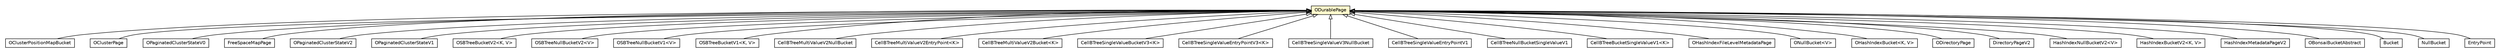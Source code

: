 #!/usr/local/bin/dot
#
# Class diagram 
# Generated by UMLGraph version R5_6-24-gf6e263 (http://www.umlgraph.org/)
#

digraph G {
	edge [fontname="Helvetica",fontsize=10,labelfontname="Helvetica",labelfontsize=10];
	node [fontname="Helvetica",fontsize=10,shape=plaintext];
	nodesep=0.25;
	ranksep=0.5;
	// com.orientechnologies.orient.core.storage.cluster.OClusterPositionMapBucket
	c3192044 [label=<<table title="com.orientechnologies.orient.core.storage.cluster.OClusterPositionMapBucket" border="0" cellborder="1" cellspacing="0" cellpadding="2" port="p" href="../../../../cluster/OClusterPositionMapBucket.html">
		<tr><td><table border="0" cellspacing="0" cellpadding="1">
<tr><td align="center" balign="center"> OClusterPositionMapBucket </td></tr>
		</table></td></tr>
		</table>>, URL="../../../../cluster/OClusterPositionMapBucket.html", fontname="Helvetica", fontcolor="black", fontsize=10.0];
	// com.orientechnologies.orient.core.storage.cluster.OClusterPage
	c3192048 [label=<<table title="com.orientechnologies.orient.core.storage.cluster.OClusterPage" border="0" cellborder="1" cellspacing="0" cellpadding="2" port="p" href="../../../../cluster/OClusterPage.html">
		<tr><td><table border="0" cellspacing="0" cellpadding="1">
<tr><td align="center" balign="center"> OClusterPage </td></tr>
		</table></td></tr>
		</table>>, URL="../../../../cluster/OClusterPage.html", fontname="Helvetica", fontcolor="black", fontsize=10.0];
	// com.orientechnologies.orient.core.storage.cluster.v0.OPaginatedClusterStateV0
	c3192052 [label=<<table title="com.orientechnologies.orient.core.storage.cluster.v0.OPaginatedClusterStateV0" border="0" cellborder="1" cellspacing="0" cellpadding="2" port="p" href="../../../../cluster/v0/OPaginatedClusterStateV0.html">
		<tr><td><table border="0" cellspacing="0" cellpadding="1">
<tr><td align="center" balign="center"> OPaginatedClusterStateV0 </td></tr>
		</table></td></tr>
		</table>>, URL="../../../../cluster/v0/OPaginatedClusterStateV0.html", fontname="Helvetica", fontcolor="black", fontsize=10.0];
	// com.orientechnologies.orient.core.storage.cluster.v2.FreeSpaceMapPage
	c3192055 [label=<<table title="com.orientechnologies.orient.core.storage.cluster.v2.FreeSpaceMapPage" border="0" cellborder="1" cellspacing="0" cellpadding="2" port="p" href="../../../../cluster/v2/FreeSpaceMapPage.html">
		<tr><td><table border="0" cellspacing="0" cellpadding="1">
<tr><td align="center" balign="center"> FreeSpaceMapPage </td></tr>
		</table></td></tr>
		</table>>, URL="../../../../cluster/v2/FreeSpaceMapPage.html", fontname="Helvetica", fontcolor="black", fontsize=10.0];
	// com.orientechnologies.orient.core.storage.cluster.v2.OPaginatedClusterStateV2
	c3192057 [label=<<table title="com.orientechnologies.orient.core.storage.cluster.v2.OPaginatedClusterStateV2" border="0" cellborder="1" cellspacing="0" cellpadding="2" port="p" href="../../../../cluster/v2/OPaginatedClusterStateV2.html">
		<tr><td><table border="0" cellspacing="0" cellpadding="1">
<tr><td align="center" balign="center"> OPaginatedClusterStateV2 </td></tr>
		</table></td></tr>
		</table>>, URL="../../../../cluster/v2/OPaginatedClusterStateV2.html", fontname="Helvetica", fontcolor="black", fontsize=10.0];
	// com.orientechnologies.orient.core.storage.cluster.v1.OPaginatedClusterStateV1
	c3192061 [label=<<table title="com.orientechnologies.orient.core.storage.cluster.v1.OPaginatedClusterStateV1" border="0" cellborder="1" cellspacing="0" cellpadding="2" port="p" href="../../../../cluster/v1/OPaginatedClusterStateV1.html">
		<tr><td><table border="0" cellspacing="0" cellpadding="1">
<tr><td align="center" balign="center"> OPaginatedClusterStateV1 </td></tr>
		</table></td></tr>
		</table>>, URL="../../../../cluster/v1/OPaginatedClusterStateV1.html", fontname="Helvetica", fontcolor="black", fontsize=10.0];
	// com.orientechnologies.orient.core.storage.impl.local.paginated.base.ODurablePage
	c3192164 [label=<<table title="com.orientechnologies.orient.core.storage.impl.local.paginated.base.ODurablePage" border="0" cellborder="1" cellspacing="0" cellpadding="2" port="p" bgcolor="lemonChiffon" href="./ODurablePage.html">
		<tr><td><table border="0" cellspacing="0" cellpadding="1">
<tr><td align="center" balign="center"> ODurablePage </td></tr>
		</table></td></tr>
		</table>>, URL="./ODurablePage.html", fontname="Helvetica", fontcolor="black", fontsize=10.0];
	// com.orientechnologies.orient.core.storage.index.sbtree.local.v2.OSBTreeBucketV2<K, V>
	c3192216 [label=<<table title="com.orientechnologies.orient.core.storage.index.sbtree.local.v2.OSBTreeBucketV2" border="0" cellborder="1" cellspacing="0" cellpadding="2" port="p" href="../../../../index/sbtree/local/v2/OSBTreeBucketV2.html">
		<tr><td><table border="0" cellspacing="0" cellpadding="1">
<tr><td align="center" balign="center"> OSBTreeBucketV2&lt;K, V&gt; </td></tr>
		</table></td></tr>
		</table>>, URL="../../../../index/sbtree/local/v2/OSBTreeBucketV2.html", fontname="Helvetica", fontcolor="black", fontsize=10.0];
	// com.orientechnologies.orient.core.storage.index.sbtree.local.v2.OSBTreeNullBucketV2<V>
	c3192220 [label=<<table title="com.orientechnologies.orient.core.storage.index.sbtree.local.v2.OSBTreeNullBucketV2" border="0" cellborder="1" cellspacing="0" cellpadding="2" port="p" href="../../../../index/sbtree/local/v2/OSBTreeNullBucketV2.html">
		<tr><td><table border="0" cellspacing="0" cellpadding="1">
<tr><td align="center" balign="center"> OSBTreeNullBucketV2&lt;V&gt; </td></tr>
		</table></td></tr>
		</table>>, URL="../../../../index/sbtree/local/v2/OSBTreeNullBucketV2.html", fontname="Helvetica", fontcolor="black", fontsize=10.0];
	// com.orientechnologies.orient.core.storage.index.sbtree.local.v1.OSBTreeNullBucketV1<V>
	c3192221 [label=<<table title="com.orientechnologies.orient.core.storage.index.sbtree.local.v1.OSBTreeNullBucketV1" border="0" cellborder="1" cellspacing="0" cellpadding="2" port="p" href="../../../../index/sbtree/local/v1/OSBTreeNullBucketV1.html">
		<tr><td><table border="0" cellspacing="0" cellpadding="1">
<tr><td align="center" balign="center"> OSBTreeNullBucketV1&lt;V&gt; </td></tr>
		</table></td></tr>
		</table>>, URL="../../../../index/sbtree/local/v1/OSBTreeNullBucketV1.html", fontname="Helvetica", fontcolor="black", fontsize=10.0];
	// com.orientechnologies.orient.core.storage.index.sbtree.local.v1.OSBTreeBucketV1<K, V>
	c3192222 [label=<<table title="com.orientechnologies.orient.core.storage.index.sbtree.local.v1.OSBTreeBucketV1" border="0" cellborder="1" cellspacing="0" cellpadding="2" port="p" href="../../../../index/sbtree/local/v1/OSBTreeBucketV1.html">
		<tr><td><table border="0" cellspacing="0" cellpadding="1">
<tr><td align="center" balign="center"> OSBTreeBucketV1&lt;K, V&gt; </td></tr>
		</table></td></tr>
		</table>>, URL="../../../../index/sbtree/local/v1/OSBTreeBucketV1.html", fontname="Helvetica", fontcolor="black", fontsize=10.0];
	// com.orientechnologies.orient.core.storage.index.sbtree.multivalue.v2.CellBTreeMultiValueV2NullBucket
	c3192232 [label=<<table title="com.orientechnologies.orient.core.storage.index.sbtree.multivalue.v2.CellBTreeMultiValueV2NullBucket" border="0" cellborder="1" cellspacing="0" cellpadding="2" port="p" href="../../../../index/sbtree/multivalue/v2/CellBTreeMultiValueV2NullBucket.html">
		<tr><td><table border="0" cellspacing="0" cellpadding="1">
<tr><td align="center" balign="center"> CellBTreeMultiValueV2NullBucket </td></tr>
		</table></td></tr>
		</table>>, URL="../../../../index/sbtree/multivalue/v2/CellBTreeMultiValueV2NullBucket.html", fontname="Helvetica", fontcolor="black", fontsize=10.0];
	// com.orientechnologies.orient.core.storage.index.sbtree.multivalue.v2.CellBTreeMultiValueV2EntryPoint<K>
	c3192234 [label=<<table title="com.orientechnologies.orient.core.storage.index.sbtree.multivalue.v2.CellBTreeMultiValueV2EntryPoint" border="0" cellborder="1" cellspacing="0" cellpadding="2" port="p" href="../../../../index/sbtree/multivalue/v2/CellBTreeMultiValueV2EntryPoint.html">
		<tr><td><table border="0" cellspacing="0" cellpadding="1">
<tr><td align="center" balign="center"> CellBTreeMultiValueV2EntryPoint&lt;K&gt; </td></tr>
		</table></td></tr>
		</table>>, URL="../../../../index/sbtree/multivalue/v2/CellBTreeMultiValueV2EntryPoint.html", fontname="Helvetica", fontcolor="black", fontsize=10.0];
	// com.orientechnologies.orient.core.storage.index.sbtree.multivalue.v2.CellBTreeMultiValueV2Bucket<K>
	c3192236 [label=<<table title="com.orientechnologies.orient.core.storage.index.sbtree.multivalue.v2.CellBTreeMultiValueV2Bucket" border="0" cellborder="1" cellspacing="0" cellpadding="2" port="p" href="../../../../index/sbtree/multivalue/v2/CellBTreeMultiValueV2Bucket.html">
		<tr><td><table border="0" cellspacing="0" cellpadding="1">
<tr><td align="center" balign="center"> CellBTreeMultiValueV2Bucket&lt;K&gt; </td></tr>
		</table></td></tr>
		</table>>, URL="../../../../index/sbtree/multivalue/v2/CellBTreeMultiValueV2Bucket.html", fontname="Helvetica", fontcolor="black", fontsize=10.0];
	// com.orientechnologies.orient.core.storage.index.sbtree.singlevalue.v3.CellBTreeSingleValueBucketV3<K>
	c3192242 [label=<<table title="com.orientechnologies.orient.core.storage.index.sbtree.singlevalue.v3.CellBTreeSingleValueBucketV3" border="0" cellborder="1" cellspacing="0" cellpadding="2" port="p" href="../../../../index/sbtree/singlevalue/v3/CellBTreeSingleValueBucketV3.html">
		<tr><td><table border="0" cellspacing="0" cellpadding="1">
<tr><td align="center" balign="center"> CellBTreeSingleValueBucketV3&lt;K&gt; </td></tr>
		</table></td></tr>
		</table>>, URL="../../../../index/sbtree/singlevalue/v3/CellBTreeSingleValueBucketV3.html", fontname="Helvetica", fontcolor="black", fontsize=10.0];
	// com.orientechnologies.orient.core.storage.index.sbtree.singlevalue.v3.CellBTreeSingleValueEntryPointV3<K>
	c3192245 [label=<<table title="com.orientechnologies.orient.core.storage.index.sbtree.singlevalue.v3.CellBTreeSingleValueEntryPointV3" border="0" cellborder="1" cellspacing="0" cellpadding="2" port="p" href="../../../../index/sbtree/singlevalue/v3/CellBTreeSingleValueEntryPointV3.html">
		<tr><td><table border="0" cellspacing="0" cellpadding="1">
<tr><td align="center" balign="center"> CellBTreeSingleValueEntryPointV3&lt;K&gt; </td></tr>
		</table></td></tr>
		</table>>, URL="../../../../index/sbtree/singlevalue/v3/CellBTreeSingleValueEntryPointV3.html", fontname="Helvetica", fontcolor="black", fontsize=10.0];
	// com.orientechnologies.orient.core.storage.index.sbtree.singlevalue.v3.CellBTreeSingleValueV3NullBucket
	c3192247 [label=<<table title="com.orientechnologies.orient.core.storage.index.sbtree.singlevalue.v3.CellBTreeSingleValueV3NullBucket" border="0" cellborder="1" cellspacing="0" cellpadding="2" port="p" href="../../../../index/sbtree/singlevalue/v3/CellBTreeSingleValueV3NullBucket.html">
		<tr><td><table border="0" cellspacing="0" cellpadding="1">
<tr><td align="center" balign="center"> CellBTreeSingleValueV3NullBucket </td></tr>
		</table></td></tr>
		</table>>, URL="../../../../index/sbtree/singlevalue/v3/CellBTreeSingleValueV3NullBucket.html", fontname="Helvetica", fontcolor="black", fontsize=10.0];
	// com.orientechnologies.orient.core.storage.index.sbtree.singlevalue.v1.CellBTreeSingleValueEntryPointV1
	c3192248 [label=<<table title="com.orientechnologies.orient.core.storage.index.sbtree.singlevalue.v1.CellBTreeSingleValueEntryPointV1" border="0" cellborder="1" cellspacing="0" cellpadding="2" port="p" href="../../../../index/sbtree/singlevalue/v1/CellBTreeSingleValueEntryPointV1.html">
		<tr><td><table border="0" cellspacing="0" cellpadding="1">
<tr><td align="center" balign="center"> CellBTreeSingleValueEntryPointV1 </td></tr>
		</table></td></tr>
		</table>>, URL="../../../../index/sbtree/singlevalue/v1/CellBTreeSingleValueEntryPointV1.html", fontname="Helvetica", fontcolor="black", fontsize=10.0];
	// com.orientechnologies.orient.core.storage.index.sbtree.singlevalue.v1.CellBTreeNullBucketSingleValueV1
	c3192249 [label=<<table title="com.orientechnologies.orient.core.storage.index.sbtree.singlevalue.v1.CellBTreeNullBucketSingleValueV1" border="0" cellborder="1" cellspacing="0" cellpadding="2" port="p" href="../../../../index/sbtree/singlevalue/v1/CellBTreeNullBucketSingleValueV1.html">
		<tr><td><table border="0" cellspacing="0" cellpadding="1">
<tr><td align="center" balign="center"> CellBTreeNullBucketSingleValueV1 </td></tr>
		</table></td></tr>
		</table>>, URL="../../../../index/sbtree/singlevalue/v1/CellBTreeNullBucketSingleValueV1.html", fontname="Helvetica", fontcolor="black", fontsize=10.0];
	// com.orientechnologies.orient.core.storage.index.sbtree.singlevalue.v1.CellBTreeBucketSingleValueV1<K>
	c3192250 [label=<<table title="com.orientechnologies.orient.core.storage.index.sbtree.singlevalue.v1.CellBTreeBucketSingleValueV1" border="0" cellborder="1" cellspacing="0" cellpadding="2" port="p" href="../../../../index/sbtree/singlevalue/v1/CellBTreeBucketSingleValueV1.html">
		<tr><td><table border="0" cellspacing="0" cellpadding="1">
<tr><td align="center" balign="center"> CellBTreeBucketSingleValueV1&lt;K&gt; </td></tr>
		</table></td></tr>
		</table>>, URL="../../../../index/sbtree/singlevalue/v1/CellBTreeBucketSingleValueV1.html", fontname="Helvetica", fontcolor="black", fontsize=10.0];
	// com.orientechnologies.orient.core.storage.index.hashindex.local.v3.OHashIndexFileLevelMetadataPage
	c3192268 [label=<<table title="com.orientechnologies.orient.core.storage.index.hashindex.local.v3.OHashIndexFileLevelMetadataPage" border="0" cellborder="1" cellspacing="0" cellpadding="2" port="p" href="../../../../index/hashindex/local/v3/OHashIndexFileLevelMetadataPage.html">
		<tr><td><table border="0" cellspacing="0" cellpadding="1">
<tr><td align="center" balign="center"> OHashIndexFileLevelMetadataPage </td></tr>
		</table></td></tr>
		</table>>, URL="../../../../index/hashindex/local/v3/OHashIndexFileLevelMetadataPage.html", fontname="Helvetica", fontcolor="black", fontsize=10.0];
	// com.orientechnologies.orient.core.storage.index.hashindex.local.v3.ONullBucket<V>
	c3192269 [label=<<table title="com.orientechnologies.orient.core.storage.index.hashindex.local.v3.ONullBucket" border="0" cellborder="1" cellspacing="0" cellpadding="2" port="p" href="../../../../index/hashindex/local/v3/ONullBucket.html">
		<tr><td><table border="0" cellspacing="0" cellpadding="1">
<tr><td align="center" balign="center"> ONullBucket&lt;V&gt; </td></tr>
		</table></td></tr>
		</table>>, URL="../../../../index/hashindex/local/v3/ONullBucket.html", fontname="Helvetica", fontcolor="black", fontsize=10.0];
	// com.orientechnologies.orient.core.storage.index.hashindex.local.v3.OHashIndexBucket<K, V>
	c3192270 [label=<<table title="com.orientechnologies.orient.core.storage.index.hashindex.local.v3.OHashIndexBucket" border="0" cellborder="1" cellspacing="0" cellpadding="2" port="p" href="../../../../index/hashindex/local/v3/OHashIndexBucket.html">
		<tr><td><table border="0" cellspacing="0" cellpadding="1">
<tr><td align="center" balign="center"> OHashIndexBucket&lt;K, V&gt; </td></tr>
		</table></td></tr>
		</table>>, URL="../../../../index/hashindex/local/v3/OHashIndexBucket.html", fontname="Helvetica", fontcolor="black", fontsize=10.0];
	// com.orientechnologies.orient.core.storage.index.hashindex.local.v3.ODirectoryPage
	c3192272 [label=<<table title="com.orientechnologies.orient.core.storage.index.hashindex.local.v3.ODirectoryPage" border="0" cellborder="1" cellspacing="0" cellpadding="2" port="p" href="../../../../index/hashindex/local/v3/ODirectoryPage.html">
		<tr><td><table border="0" cellspacing="0" cellpadding="1">
<tr><td align="center" balign="center"> ODirectoryPage </td></tr>
		</table></td></tr>
		</table>>, URL="../../../../index/hashindex/local/v3/ODirectoryPage.html", fontname="Helvetica", fontcolor="black", fontsize=10.0];
	// com.orientechnologies.orient.core.storage.index.hashindex.local.v2.DirectoryPageV2
	c3192274 [label=<<table title="com.orientechnologies.orient.core.storage.index.hashindex.local.v2.DirectoryPageV2" border="0" cellborder="1" cellspacing="0" cellpadding="2" port="p" href="../../../../index/hashindex/local/v2/DirectoryPageV2.html">
		<tr><td><table border="0" cellspacing="0" cellpadding="1">
<tr><td align="center" balign="center"> DirectoryPageV2 </td></tr>
		</table></td></tr>
		</table>>, URL="../../../../index/hashindex/local/v2/DirectoryPageV2.html", fontname="Helvetica", fontcolor="black", fontsize=10.0];
	// com.orientechnologies.orient.core.storage.index.hashindex.local.v2.HashIndexNullBucketV2<V>
	c3192275 [label=<<table title="com.orientechnologies.orient.core.storage.index.hashindex.local.v2.HashIndexNullBucketV2" border="0" cellborder="1" cellspacing="0" cellpadding="2" port="p" href="../../../../index/hashindex/local/v2/HashIndexNullBucketV2.html">
		<tr><td><table border="0" cellspacing="0" cellpadding="1">
<tr><td align="center" balign="center"> HashIndexNullBucketV2&lt;V&gt; </td></tr>
		</table></td></tr>
		</table>>, URL="../../../../index/hashindex/local/v2/HashIndexNullBucketV2.html", fontname="Helvetica", fontcolor="black", fontsize=10.0];
	// com.orientechnologies.orient.core.storage.index.hashindex.local.v2.HashIndexBucketV2<K, V>
	c3192277 [label=<<table title="com.orientechnologies.orient.core.storage.index.hashindex.local.v2.HashIndexBucketV2" border="0" cellborder="1" cellspacing="0" cellpadding="2" port="p" href="../../../../index/hashindex/local/v2/HashIndexBucketV2.html">
		<tr><td><table border="0" cellspacing="0" cellpadding="1">
<tr><td align="center" balign="center"> HashIndexBucketV2&lt;K, V&gt; </td></tr>
		</table></td></tr>
		</table>>, URL="../../../../index/hashindex/local/v2/HashIndexBucketV2.html", fontname="Helvetica", fontcolor="black", fontsize=10.0];
	// com.orientechnologies.orient.core.storage.index.hashindex.local.v2.HashIndexMetadataPageV2
	c3192279 [label=<<table title="com.orientechnologies.orient.core.storage.index.hashindex.local.v2.HashIndexMetadataPageV2" border="0" cellborder="1" cellspacing="0" cellpadding="2" port="p" href="../../../../index/hashindex/local/v2/HashIndexMetadataPageV2.html">
		<tr><td><table border="0" cellspacing="0" cellpadding="1">
<tr><td align="center" balign="center"> HashIndexMetadataPageV2 </td></tr>
		</table></td></tr>
		</table>>, URL="../../../../index/hashindex/local/v2/HashIndexMetadataPageV2.html", fontname="Helvetica", fontcolor="black", fontsize=10.0];
	// com.orientechnologies.orient.core.storage.index.sbtreebonsai.local.OBonsaiBucketAbstract
	c3192285 [label=<<table title="com.orientechnologies.orient.core.storage.index.sbtreebonsai.local.OBonsaiBucketAbstract" border="0" cellborder="1" cellspacing="0" cellpadding="2" port="p" href="../../../../index/sbtreebonsai/local/OBonsaiBucketAbstract.html">
		<tr><td><table border="0" cellspacing="0" cellpadding="1">
<tr><td align="center" balign="center"> OBonsaiBucketAbstract </td></tr>
		</table></td></tr>
		</table>>, URL="../../../../index/sbtreebonsai/local/OBonsaiBucketAbstract.html", fontname="Helvetica", fontcolor="black", fontsize=10.0];
	// com.orientechnologies.orient.core.storage.index.nkbtree.binarybtree.Bucket
	c3192299 [label=<<table title="com.orientechnologies.orient.core.storage.index.nkbtree.binarybtree.Bucket" border="0" cellborder="1" cellspacing="0" cellpadding="2" port="p" href="../../../../index/nkbtree/binarybtree/Bucket.html">
		<tr><td><table border="0" cellspacing="0" cellpadding="1">
<tr><td align="center" balign="center"> Bucket </td></tr>
		</table></td></tr>
		</table>>, URL="../../../../index/nkbtree/binarybtree/Bucket.html", fontname="Helvetica", fontcolor="black", fontsize=10.0];
	// com.orientechnologies.orient.core.storage.index.nkbtree.binarybtree.NullBucket
	c3192300 [label=<<table title="com.orientechnologies.orient.core.storage.index.nkbtree.binarybtree.NullBucket" border="0" cellborder="1" cellspacing="0" cellpadding="2" port="p" href="../../../../index/nkbtree/binarybtree/NullBucket.html">
		<tr><td><table border="0" cellspacing="0" cellpadding="1">
<tr><td align="center" balign="center"> NullBucket </td></tr>
		</table></td></tr>
		</table>>, URL="../../../../index/nkbtree/binarybtree/NullBucket.html", fontname="Helvetica", fontcolor="black", fontsize=10.0];
	// com.orientechnologies.orient.core.storage.index.nkbtree.binarybtree.EntryPoint
	c3192301 [label=<<table title="com.orientechnologies.orient.core.storage.index.nkbtree.binarybtree.EntryPoint" border="0" cellborder="1" cellspacing="0" cellpadding="2" port="p" href="../../../../index/nkbtree/binarybtree/EntryPoint.html">
		<tr><td><table border="0" cellspacing="0" cellpadding="1">
<tr><td align="center" balign="center"> EntryPoint </td></tr>
		</table></td></tr>
		</table>>, URL="../../../../index/nkbtree/binarybtree/EntryPoint.html", fontname="Helvetica", fontcolor="black", fontsize=10.0];
	//com.orientechnologies.orient.core.storage.cluster.OClusterPositionMapBucket extends com.orientechnologies.orient.core.storage.impl.local.paginated.base.ODurablePage
	c3192164:p -> c3192044:p [dir=back,arrowtail=empty];
	//com.orientechnologies.orient.core.storage.cluster.OClusterPage extends com.orientechnologies.orient.core.storage.impl.local.paginated.base.ODurablePage
	c3192164:p -> c3192048:p [dir=back,arrowtail=empty];
	//com.orientechnologies.orient.core.storage.cluster.v0.OPaginatedClusterStateV0 extends com.orientechnologies.orient.core.storage.impl.local.paginated.base.ODurablePage
	c3192164:p -> c3192052:p [dir=back,arrowtail=empty];
	//com.orientechnologies.orient.core.storage.cluster.v2.FreeSpaceMapPage extends com.orientechnologies.orient.core.storage.impl.local.paginated.base.ODurablePage
	c3192164:p -> c3192055:p [dir=back,arrowtail=empty];
	//com.orientechnologies.orient.core.storage.cluster.v2.OPaginatedClusterStateV2 extends com.orientechnologies.orient.core.storage.impl.local.paginated.base.ODurablePage
	c3192164:p -> c3192057:p [dir=back,arrowtail=empty];
	//com.orientechnologies.orient.core.storage.cluster.v1.OPaginatedClusterStateV1 extends com.orientechnologies.orient.core.storage.impl.local.paginated.base.ODurablePage
	c3192164:p -> c3192061:p [dir=back,arrowtail=empty];
	//com.orientechnologies.orient.core.storage.index.sbtree.local.v2.OSBTreeBucketV2<K, V> extends com.orientechnologies.orient.core.storage.impl.local.paginated.base.ODurablePage
	c3192164:p -> c3192216:p [dir=back,arrowtail=empty];
	//com.orientechnologies.orient.core.storage.index.sbtree.local.v2.OSBTreeNullBucketV2<V> extends com.orientechnologies.orient.core.storage.impl.local.paginated.base.ODurablePage
	c3192164:p -> c3192220:p [dir=back,arrowtail=empty];
	//com.orientechnologies.orient.core.storage.index.sbtree.local.v1.OSBTreeNullBucketV1<V> extends com.orientechnologies.orient.core.storage.impl.local.paginated.base.ODurablePage
	c3192164:p -> c3192221:p [dir=back,arrowtail=empty];
	//com.orientechnologies.orient.core.storage.index.sbtree.local.v1.OSBTreeBucketV1<K, V> extends com.orientechnologies.orient.core.storage.impl.local.paginated.base.ODurablePage
	c3192164:p -> c3192222:p [dir=back,arrowtail=empty];
	//com.orientechnologies.orient.core.storage.index.sbtree.multivalue.v2.CellBTreeMultiValueV2NullBucket extends com.orientechnologies.orient.core.storage.impl.local.paginated.base.ODurablePage
	c3192164:p -> c3192232:p [dir=back,arrowtail=empty];
	//com.orientechnologies.orient.core.storage.index.sbtree.multivalue.v2.CellBTreeMultiValueV2EntryPoint<K> extends com.orientechnologies.orient.core.storage.impl.local.paginated.base.ODurablePage
	c3192164:p -> c3192234:p [dir=back,arrowtail=empty];
	//com.orientechnologies.orient.core.storage.index.sbtree.multivalue.v2.CellBTreeMultiValueV2Bucket<K> extends com.orientechnologies.orient.core.storage.impl.local.paginated.base.ODurablePage
	c3192164:p -> c3192236:p [dir=back,arrowtail=empty];
	//com.orientechnologies.orient.core.storage.index.sbtree.singlevalue.v3.CellBTreeSingleValueBucketV3<K> extends com.orientechnologies.orient.core.storage.impl.local.paginated.base.ODurablePage
	c3192164:p -> c3192242:p [dir=back,arrowtail=empty];
	//com.orientechnologies.orient.core.storage.index.sbtree.singlevalue.v3.CellBTreeSingleValueEntryPointV3<K> extends com.orientechnologies.orient.core.storage.impl.local.paginated.base.ODurablePage
	c3192164:p -> c3192245:p [dir=back,arrowtail=empty];
	//com.orientechnologies.orient.core.storage.index.sbtree.singlevalue.v3.CellBTreeSingleValueV3NullBucket extends com.orientechnologies.orient.core.storage.impl.local.paginated.base.ODurablePage
	c3192164:p -> c3192247:p [dir=back,arrowtail=empty];
	//com.orientechnologies.orient.core.storage.index.sbtree.singlevalue.v1.CellBTreeSingleValueEntryPointV1 extends com.orientechnologies.orient.core.storage.impl.local.paginated.base.ODurablePage
	c3192164:p -> c3192248:p [dir=back,arrowtail=empty];
	//com.orientechnologies.orient.core.storage.index.sbtree.singlevalue.v1.CellBTreeNullBucketSingleValueV1 extends com.orientechnologies.orient.core.storage.impl.local.paginated.base.ODurablePage
	c3192164:p -> c3192249:p [dir=back,arrowtail=empty];
	//com.orientechnologies.orient.core.storage.index.sbtree.singlevalue.v1.CellBTreeBucketSingleValueV1<K> extends com.orientechnologies.orient.core.storage.impl.local.paginated.base.ODurablePage
	c3192164:p -> c3192250:p [dir=back,arrowtail=empty];
	//com.orientechnologies.orient.core.storage.index.hashindex.local.v3.OHashIndexFileLevelMetadataPage extends com.orientechnologies.orient.core.storage.impl.local.paginated.base.ODurablePage
	c3192164:p -> c3192268:p [dir=back,arrowtail=empty];
	//com.orientechnologies.orient.core.storage.index.hashindex.local.v3.ONullBucket<V> extends com.orientechnologies.orient.core.storage.impl.local.paginated.base.ODurablePage
	c3192164:p -> c3192269:p [dir=back,arrowtail=empty];
	//com.orientechnologies.orient.core.storage.index.hashindex.local.v3.OHashIndexBucket<K, V> extends com.orientechnologies.orient.core.storage.impl.local.paginated.base.ODurablePage
	c3192164:p -> c3192270:p [dir=back,arrowtail=empty];
	//com.orientechnologies.orient.core.storage.index.hashindex.local.v3.ODirectoryPage extends com.orientechnologies.orient.core.storage.impl.local.paginated.base.ODurablePage
	c3192164:p -> c3192272:p [dir=back,arrowtail=empty];
	//com.orientechnologies.orient.core.storage.index.hashindex.local.v2.DirectoryPageV2 extends com.orientechnologies.orient.core.storage.impl.local.paginated.base.ODurablePage
	c3192164:p -> c3192274:p [dir=back,arrowtail=empty];
	//com.orientechnologies.orient.core.storage.index.hashindex.local.v2.HashIndexNullBucketV2<V> extends com.orientechnologies.orient.core.storage.impl.local.paginated.base.ODurablePage
	c3192164:p -> c3192275:p [dir=back,arrowtail=empty];
	//com.orientechnologies.orient.core.storage.index.hashindex.local.v2.HashIndexBucketV2<K, V> extends com.orientechnologies.orient.core.storage.impl.local.paginated.base.ODurablePage
	c3192164:p -> c3192277:p [dir=back,arrowtail=empty];
	//com.orientechnologies.orient.core.storage.index.hashindex.local.v2.HashIndexMetadataPageV2 extends com.orientechnologies.orient.core.storage.impl.local.paginated.base.ODurablePage
	c3192164:p -> c3192279:p [dir=back,arrowtail=empty];
	//com.orientechnologies.orient.core.storage.index.sbtreebonsai.local.OBonsaiBucketAbstract extends com.orientechnologies.orient.core.storage.impl.local.paginated.base.ODurablePage
	c3192164:p -> c3192285:p [dir=back,arrowtail=empty];
	//com.orientechnologies.orient.core.storage.index.nkbtree.binarybtree.Bucket extends com.orientechnologies.orient.core.storage.impl.local.paginated.base.ODurablePage
	c3192164:p -> c3192299:p [dir=back,arrowtail=empty];
	//com.orientechnologies.orient.core.storage.index.nkbtree.binarybtree.NullBucket extends com.orientechnologies.orient.core.storage.impl.local.paginated.base.ODurablePage
	c3192164:p -> c3192300:p [dir=back,arrowtail=empty];
	//com.orientechnologies.orient.core.storage.index.nkbtree.binarybtree.EntryPoint extends com.orientechnologies.orient.core.storage.impl.local.paginated.base.ODurablePage
	c3192164:p -> c3192301:p [dir=back,arrowtail=empty];
}

